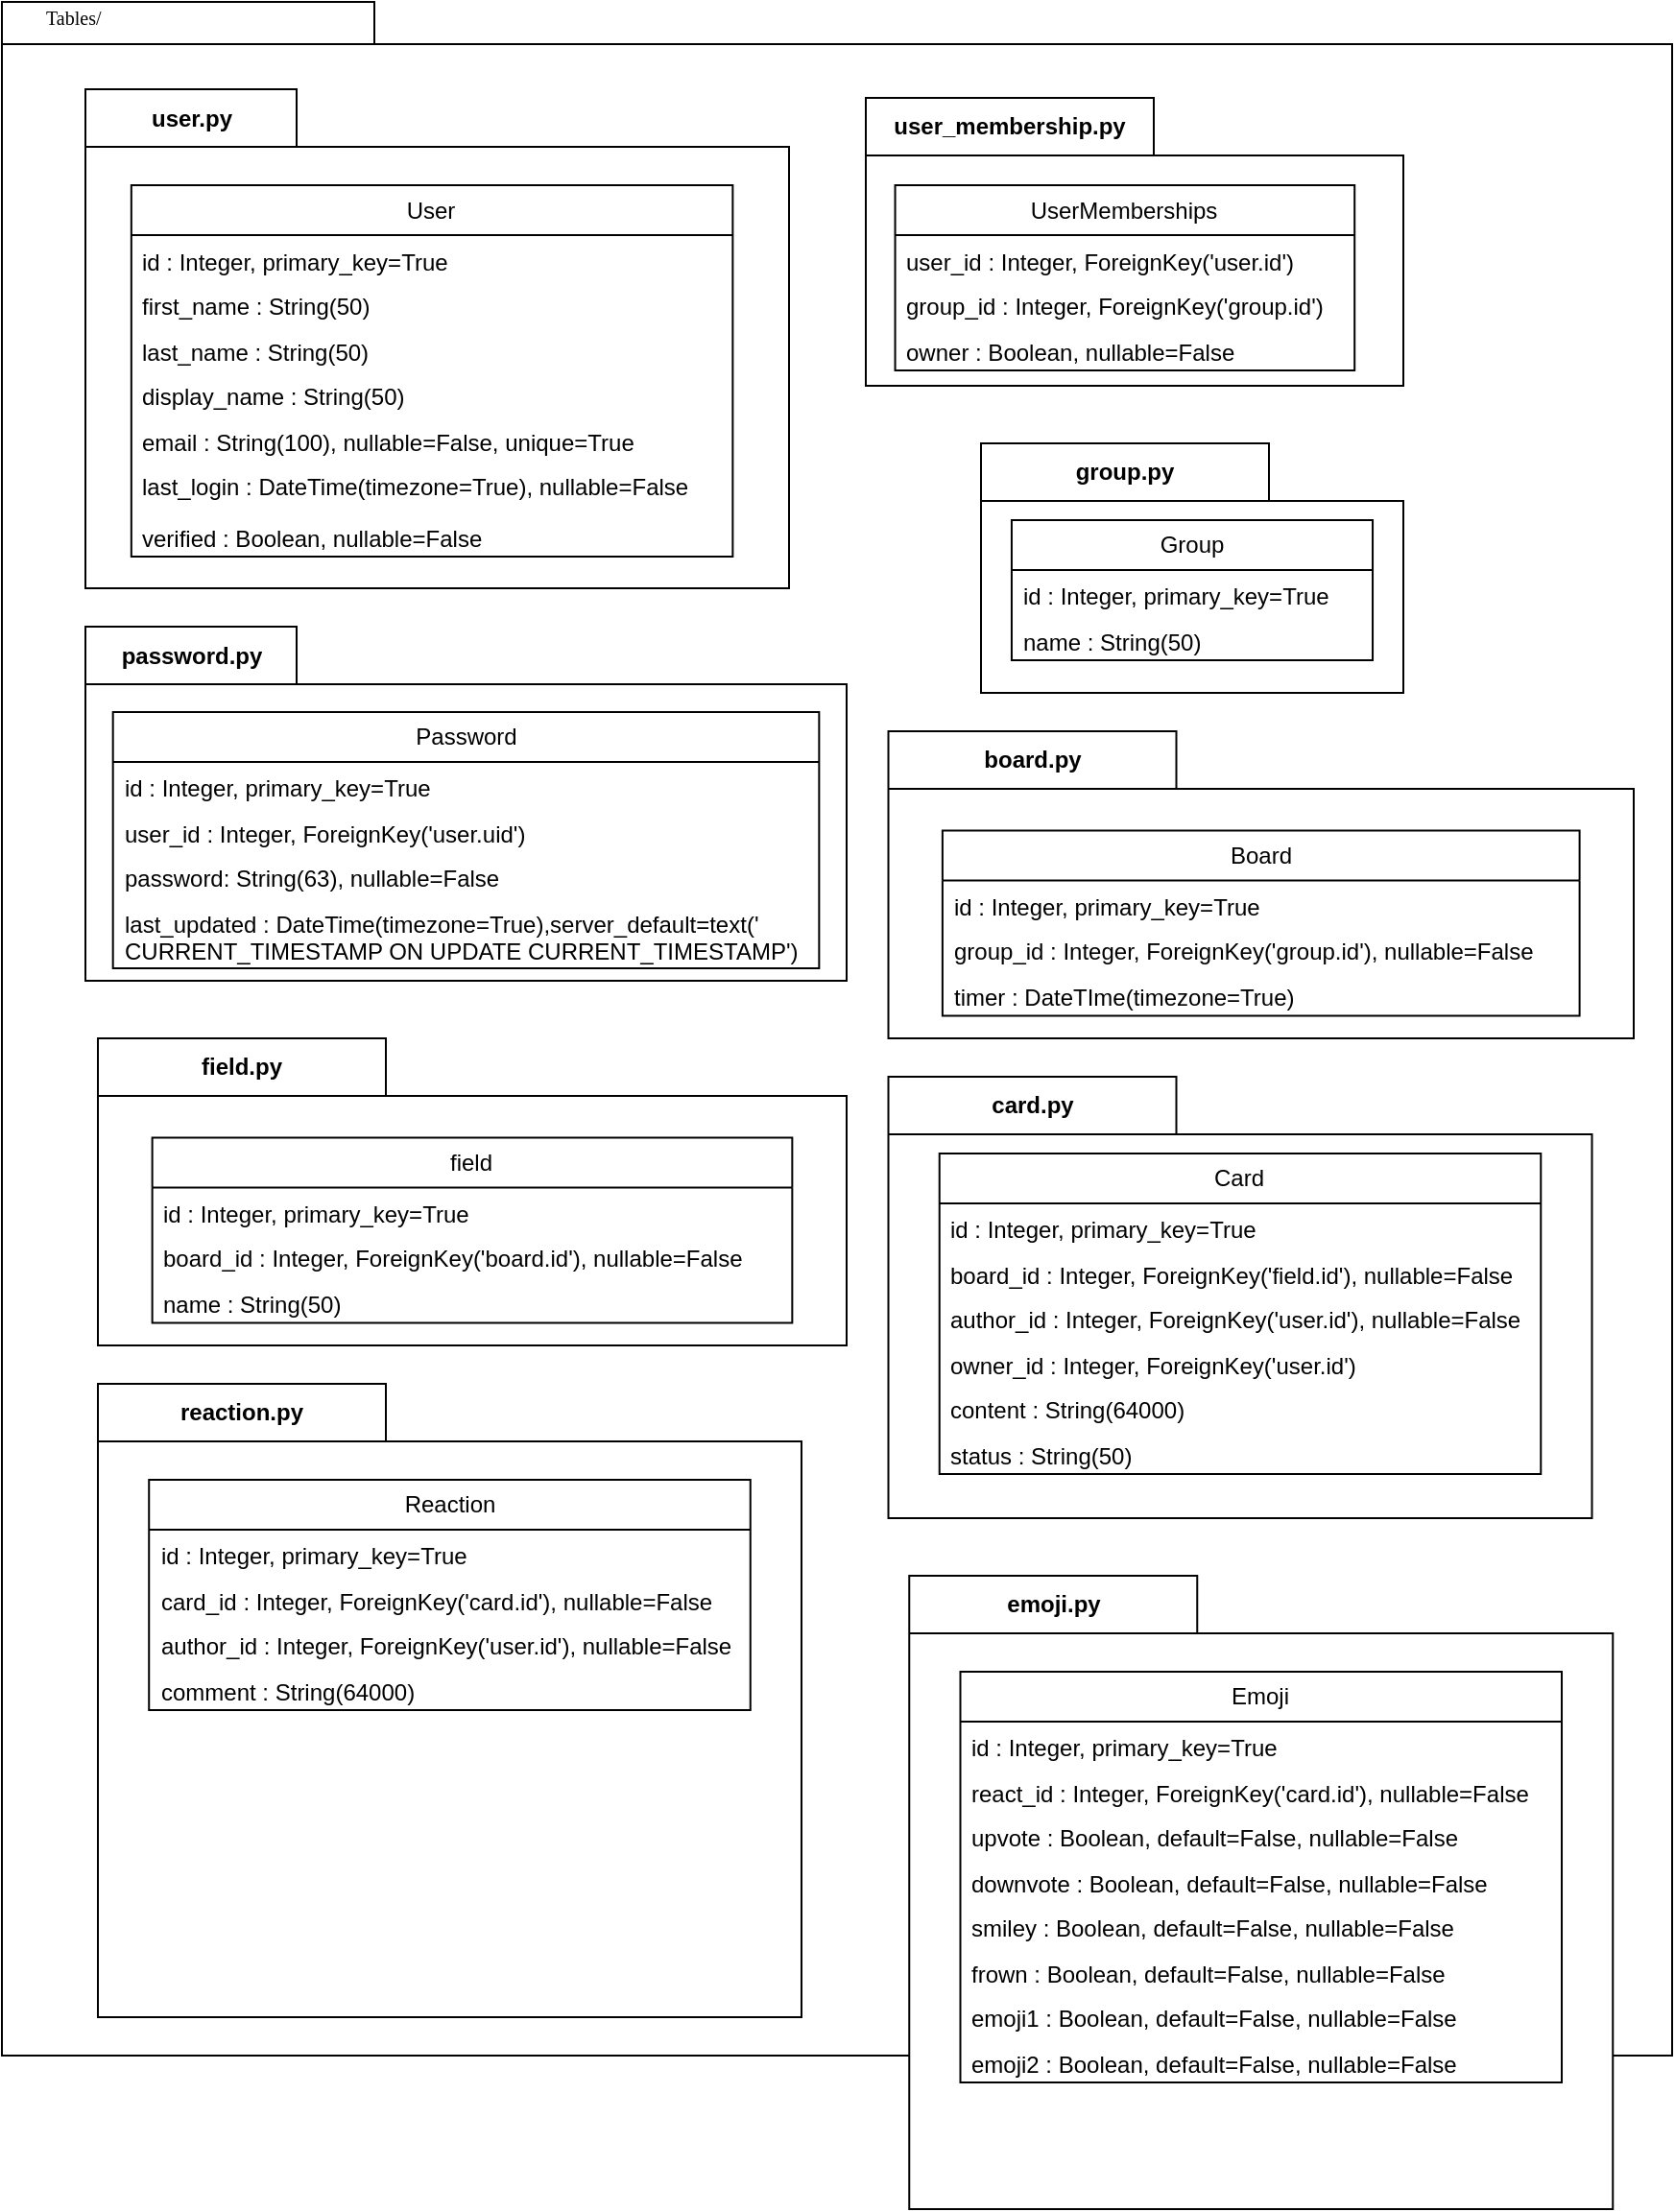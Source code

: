 <mxfile version="23.1.1" type="github">
  <diagram name="Page-1" id="b5b7bab2-c9e2-2cf4-8b2a-24fd1a2a6d21">
    <mxGraphModel dx="3466" dy="540" grid="1" gridSize="10" guides="1" tooltips="1" connect="1" arrows="1" fold="1" page="1" pageScale="1" pageWidth="827" pageHeight="1169" background="none" math="0" shadow="0">
      <root>
        <mxCell id="0" />
        <mxCell id="1" parent="0" />
        <mxCell id="oABOveACmjRv8DOEJNGW-1" value="" style="shape=folder;fontStyle=1;spacingTop=10;tabWidth=194;tabHeight=22;tabPosition=left;html=1;rounded=0;shadow=0;comic=0;labelBackgroundColor=none;strokeWidth=1;fillColor=none;fontFamily=Verdana;fontSize=10;align=center;" parent="1" vertex="1">
          <mxGeometry x="-2470" y="60" width="870" height="1070" as="geometry" />
        </mxCell>
        <mxCell id="oABOveACmjRv8DOEJNGW-2" value="Tables/" style="text;html=1;align=left;verticalAlign=top;spacingTop=-4;fontSize=10;fontFamily=Verdana" parent="1" vertex="1">
          <mxGeometry x="-2449" y="60" width="130" height="20" as="geometry" />
        </mxCell>
        <mxCell id="oABOveACmjRv8DOEJNGW-3" value="user.py" style="shape=folder;fontStyle=1;tabWidth=110;tabHeight=30;tabPosition=left;html=1;boundedLbl=1;labelInHeader=1;container=1;collapsible=0;whiteSpace=wrap;" parent="1" vertex="1">
          <mxGeometry x="-2426.5" y="105.5" width="366.5" height="260" as="geometry" />
        </mxCell>
        <mxCell id="oABOveACmjRv8DOEJNGW-4" value="" style="html=1;strokeColor=none;resizeWidth=1;resizeHeight=1;fillColor=none;part=1;connectable=0;allowArrows=0;deletable=0;whiteSpace=wrap;" parent="oABOveACmjRv8DOEJNGW-3" vertex="1">
          <mxGeometry width="366.5" height="143" relative="1" as="geometry">
            <mxPoint y="30" as="offset" />
          </mxGeometry>
        </mxCell>
        <mxCell id="oABOveACmjRv8DOEJNGW-5" value="User" style="swimlane;fontStyle=0;childLayout=stackLayout;horizontal=1;startSize=26;fillColor=none;horizontalStack=0;resizeParent=1;resizeParentMax=0;resizeLast=0;collapsible=1;marginBottom=0;whiteSpace=wrap;html=1;" parent="oABOveACmjRv8DOEJNGW-3" vertex="1">
          <mxGeometry x="23.915" y="50" width="313.265" height="193.5" as="geometry">
            <mxRectangle x="30" y="66.671" width="70" height="30" as="alternateBounds" />
          </mxGeometry>
        </mxCell>
        <mxCell id="oABOveACmjRv8DOEJNGW-6" value="id : Integer, primary_key=True" style="text;strokeColor=none;fillColor=none;align=left;verticalAlign=top;spacingLeft=4;spacingRight=4;overflow=hidden;rotatable=0;points=[[0,0.5],[1,0.5]];portConstraint=eastwest;whiteSpace=wrap;html=1;" parent="oABOveACmjRv8DOEJNGW-5" vertex="1">
          <mxGeometry y="26" width="313.265" height="23.5" as="geometry" />
        </mxCell>
        <mxCell id="oABOveACmjRv8DOEJNGW-7" value="first_name : String(50)" style="text;strokeColor=none;fillColor=none;align=left;verticalAlign=top;spacingLeft=4;spacingRight=4;overflow=hidden;rotatable=0;points=[[0,0.5],[1,0.5]];portConstraint=eastwest;whiteSpace=wrap;html=1;" parent="oABOveACmjRv8DOEJNGW-5" vertex="1">
          <mxGeometry y="49.5" width="313.265" height="23.5" as="geometry" />
        </mxCell>
        <mxCell id="oABOveACmjRv8DOEJNGW-8" value="last_name : String(50)" style="text;strokeColor=none;fillColor=none;align=left;verticalAlign=top;spacingLeft=4;spacingRight=4;overflow=hidden;rotatable=0;points=[[0,0.5],[1,0.5]];portConstraint=eastwest;whiteSpace=wrap;html=1;" parent="oABOveACmjRv8DOEJNGW-5" vertex="1">
          <mxGeometry y="73" width="313.265" height="23.5" as="geometry" />
        </mxCell>
        <mxCell id="oABOveACmjRv8DOEJNGW-9" value="display_name : String(50)" style="text;strokeColor=none;fillColor=none;align=left;verticalAlign=top;spacingLeft=4;spacingRight=4;overflow=hidden;rotatable=0;points=[[0,0.5],[1,0.5]];portConstraint=eastwest;whiteSpace=wrap;html=1;" parent="oABOveACmjRv8DOEJNGW-5" vertex="1">
          <mxGeometry y="96.5" width="313.265" height="23.5" as="geometry" />
        </mxCell>
        <mxCell id="W8n6qhtvVjuEU07JGuD6-1" value="email : String(100), nullable=False, unique=True" style="text;strokeColor=none;fillColor=none;align=left;verticalAlign=top;spacingLeft=4;spacingRight=4;overflow=hidden;rotatable=0;points=[[0,0.5],[1,0.5]];portConstraint=eastwest;whiteSpace=wrap;html=1;" parent="oABOveACmjRv8DOEJNGW-5" vertex="1">
          <mxGeometry y="120" width="313.265" height="23.5" as="geometry" />
        </mxCell>
        <mxCell id="W8n6qhtvVjuEU07JGuD6-3" value="last_login : DateTime(timezone=True), nullable=False" style="text;strokeColor=none;fillColor=none;align=left;verticalAlign=top;spacingLeft=4;spacingRight=4;overflow=hidden;rotatable=0;points=[[0,0.5],[1,0.5]];portConstraint=eastwest;whiteSpace=wrap;html=1;" parent="oABOveACmjRv8DOEJNGW-5" vertex="1">
          <mxGeometry y="143.5" width="313.265" height="26.5" as="geometry" />
        </mxCell>
        <mxCell id="W8n6qhtvVjuEU07JGuD6-2" value="verified : Boolean, nullable=False" style="text;strokeColor=none;fillColor=none;align=left;verticalAlign=top;spacingLeft=4;spacingRight=4;overflow=hidden;rotatable=0;points=[[0,0.5],[1,0.5]];portConstraint=eastwest;whiteSpace=wrap;html=1;" parent="oABOveACmjRv8DOEJNGW-5" vertex="1">
          <mxGeometry y="170" width="313.265" height="23.5" as="geometry" />
        </mxCell>
        <mxCell id="oABOveACmjRv8DOEJNGW-14" value="password.py" style="shape=folder;fontStyle=1;tabWidth=110;tabHeight=30;tabPosition=left;html=1;boundedLbl=1;labelInHeader=1;container=1;collapsible=0;whiteSpace=wrap;" parent="1" vertex="1">
          <mxGeometry x="-2426.5" y="385.5" width="396.5" height="184.5" as="geometry" />
        </mxCell>
        <mxCell id="oABOveACmjRv8DOEJNGW-15" value="" style="html=1;strokeColor=none;resizeWidth=1;resizeHeight=1;fillColor=none;part=1;connectable=0;allowArrows=0;deletable=0;whiteSpace=wrap;" parent="oABOveACmjRv8DOEJNGW-14" vertex="1">
          <mxGeometry width="396.5" height="98.603" relative="1" as="geometry">
            <mxPoint y="30" as="offset" />
          </mxGeometry>
        </mxCell>
        <mxCell id="oABOveACmjRv8DOEJNGW-16" value="Password" style="swimlane;fontStyle=0;childLayout=stackLayout;horizontal=1;startSize=26;fillColor=none;horizontalStack=0;resizeParent=1;resizeParentMax=0;resizeLast=0;collapsible=1;marginBottom=0;whiteSpace=wrap;html=1;" parent="oABOveACmjRv8DOEJNGW-14" vertex="1">
          <mxGeometry x="14.34" y="44.5" width="367.83" height="133.5" as="geometry">
            <mxRectangle x="30" y="66.671" width="70" height="30" as="alternateBounds" />
          </mxGeometry>
        </mxCell>
        <mxCell id="oABOveACmjRv8DOEJNGW-17" value="id : Integer, primary_key=True" style="text;strokeColor=none;fillColor=none;align=left;verticalAlign=top;spacingLeft=4;spacingRight=4;overflow=hidden;rotatable=0;points=[[0,0.5],[1,0.5]];portConstraint=eastwest;whiteSpace=wrap;html=1;" parent="oABOveACmjRv8DOEJNGW-16" vertex="1">
          <mxGeometry y="26" width="367.83" height="23.5" as="geometry" />
        </mxCell>
        <mxCell id="W8n6qhtvVjuEU07JGuD6-12" value="user_id : Integer,&amp;nbsp;ForeignKey(&#39;user.uid&#39;)" style="text;strokeColor=none;fillColor=none;align=left;verticalAlign=top;spacingLeft=4;spacingRight=4;overflow=hidden;rotatable=0;points=[[0,0.5],[1,0.5]];portConstraint=eastwest;whiteSpace=wrap;html=1;" parent="oABOveACmjRv8DOEJNGW-16" vertex="1">
          <mxGeometry y="49.5" width="367.83" height="23.5" as="geometry" />
        </mxCell>
        <mxCell id="oABOveACmjRv8DOEJNGW-18" value="password: String(63), nullable=False" style="text;strokeColor=none;fillColor=none;align=left;verticalAlign=top;spacingLeft=4;spacingRight=4;overflow=hidden;rotatable=0;points=[[0,0.5],[1,0.5]];portConstraint=eastwest;whiteSpace=wrap;html=1;" parent="oABOveACmjRv8DOEJNGW-16" vertex="1">
          <mxGeometry y="73" width="367.83" height="23.5" as="geometry" />
        </mxCell>
        <mxCell id="oABOveACmjRv8DOEJNGW-19" value="last_updated : DateTime(timezone=True),server_default=text(&#39;&lt;br&gt;CURRENT_TIMESTAMP ON UPDATE CURRENT_TIMESTAMP&#39;)" style="text;strokeColor=none;fillColor=none;align=left;verticalAlign=top;spacingLeft=4;spacingRight=4;overflow=hidden;rotatable=0;points=[[0,0.5],[1,0.5]];portConstraint=eastwest;whiteSpace=wrap;html=1;" parent="oABOveACmjRv8DOEJNGW-16" vertex="1">
          <mxGeometry y="96.5" width="367.83" height="37" as="geometry" />
        </mxCell>
        <mxCell id="W8n6qhtvVjuEU07JGuD6-13" value="user_membership.py" style="shape=folder;fontStyle=1;tabWidth=150;tabHeight=30;tabPosition=left;html=1;boundedLbl=1;labelInHeader=1;container=1;collapsible=0;whiteSpace=wrap;" parent="1" vertex="1">
          <mxGeometry x="-2020" y="110" width="280" height="150" as="geometry" />
        </mxCell>
        <mxCell id="W8n6qhtvVjuEU07JGuD6-14" value="" style="html=1;strokeColor=none;resizeWidth=1;resizeHeight=1;fillColor=none;part=1;connectable=0;allowArrows=0;deletable=0;whiteSpace=wrap;" parent="W8n6qhtvVjuEU07JGuD6-13" vertex="1">
          <mxGeometry width="280.0" height="82.5" relative="1" as="geometry">
            <mxPoint y="30" as="offset" />
          </mxGeometry>
        </mxCell>
        <mxCell id="W8n6qhtvVjuEU07JGuD6-15" value="UserMemberships" style="swimlane;fontStyle=0;childLayout=stackLayout;horizontal=1;startSize=26;fillColor=none;horizontalStack=0;resizeParent=1;resizeParentMax=0;resizeLast=0;collapsible=1;marginBottom=0;whiteSpace=wrap;html=1;" parent="W8n6qhtvVjuEU07JGuD6-13" vertex="1">
          <mxGeometry x="15.276" y="45.5" width="239.329" height="96.5" as="geometry">
            <mxRectangle x="30" y="66.671" width="70" height="30" as="alternateBounds" />
          </mxGeometry>
        </mxCell>
        <mxCell id="W8n6qhtvVjuEU07JGuD6-16" value="user_id : Integer, ForeignKey(&#39;user.id&#39;)" style="text;strokeColor=none;fillColor=none;align=left;verticalAlign=top;spacingLeft=4;spacingRight=4;overflow=hidden;rotatable=0;points=[[0,0.5],[1,0.5]];portConstraint=eastwest;whiteSpace=wrap;html=1;" parent="W8n6qhtvVjuEU07JGuD6-15" vertex="1">
          <mxGeometry y="26" width="239.329" height="23.5" as="geometry" />
        </mxCell>
        <mxCell id="W8n6qhtvVjuEU07JGuD6-17" value="group_id : Integer, ForeignKey(&#39;group.id&#39;)" style="text;strokeColor=none;fillColor=none;align=left;verticalAlign=top;spacingLeft=4;spacingRight=4;overflow=hidden;rotatable=0;points=[[0,0.5],[1,0.5]];portConstraint=eastwest;whiteSpace=wrap;html=1;" parent="W8n6qhtvVjuEU07JGuD6-15" vertex="1">
          <mxGeometry y="49.5" width="239.329" height="23.5" as="geometry" />
        </mxCell>
        <mxCell id="W8n6qhtvVjuEU07JGuD6-22" value="owner : Boolean, nullable=False" style="text;strokeColor=none;fillColor=none;align=left;verticalAlign=top;spacingLeft=4;spacingRight=4;overflow=hidden;rotatable=0;points=[[0,0.5],[1,0.5]];portConstraint=eastwest;whiteSpace=wrap;html=1;" parent="W8n6qhtvVjuEU07JGuD6-15" vertex="1">
          <mxGeometry y="73" width="239.329" height="23.5" as="geometry" />
        </mxCell>
        <mxCell id="W8n6qhtvVjuEU07JGuD6-23" value="group.py" style="shape=folder;fontStyle=1;tabWidth=150;tabHeight=30;tabPosition=left;html=1;boundedLbl=1;labelInHeader=1;container=1;collapsible=0;whiteSpace=wrap;" parent="1" vertex="1">
          <mxGeometry x="-1960" y="290" width="220" height="130" as="geometry" />
        </mxCell>
        <mxCell id="W8n6qhtvVjuEU07JGuD6-24" value="" style="html=1;strokeColor=none;resizeWidth=1;resizeHeight=1;fillColor=none;part=1;connectable=0;allowArrows=0;deletable=0;whiteSpace=wrap;" parent="W8n6qhtvVjuEU07JGuD6-23" vertex="1">
          <mxGeometry width="220.0" height="71.5" relative="1" as="geometry">
            <mxPoint y="30" as="offset" />
          </mxGeometry>
        </mxCell>
        <mxCell id="W8n6qhtvVjuEU07JGuD6-25" value="Group" style="swimlane;fontStyle=0;childLayout=stackLayout;horizontal=1;startSize=26;fillColor=none;horizontalStack=0;resizeParent=1;resizeParentMax=0;resizeLast=0;collapsible=1;marginBottom=0;whiteSpace=wrap;html=1;" parent="W8n6qhtvVjuEU07JGuD6-23" vertex="1">
          <mxGeometry x="15.976" y="40" width="188.044" height="73" as="geometry">
            <mxRectangle x="30" y="66.671" width="70" height="30" as="alternateBounds" />
          </mxGeometry>
        </mxCell>
        <mxCell id="W8n6qhtvVjuEU07JGuD6-27" value="id : Integer, primary_key=True" style="text;strokeColor=none;fillColor=none;align=left;verticalAlign=top;spacingLeft=4;spacingRight=4;overflow=hidden;rotatable=0;points=[[0,0.5],[1,0.5]];portConstraint=eastwest;whiteSpace=wrap;html=1;" parent="W8n6qhtvVjuEU07JGuD6-25" vertex="1">
          <mxGeometry y="26" width="188.044" height="23.5" as="geometry" />
        </mxCell>
        <mxCell id="W8n6qhtvVjuEU07JGuD6-28" value="name : String(50)" style="text;strokeColor=none;fillColor=none;align=left;verticalAlign=top;spacingLeft=4;spacingRight=4;overflow=hidden;rotatable=0;points=[[0,0.5],[1,0.5]];portConstraint=eastwest;whiteSpace=wrap;html=1;" parent="W8n6qhtvVjuEU07JGuD6-25" vertex="1">
          <mxGeometry y="49.5" width="188.044" height="23.5" as="geometry" />
        </mxCell>
        <mxCell id="W8n6qhtvVjuEU07JGuD6-29" value="board.py" style="shape=folder;fontStyle=1;tabWidth=150;tabHeight=30;tabPosition=left;html=1;boundedLbl=1;labelInHeader=1;container=1;collapsible=0;whiteSpace=wrap;" parent="1" vertex="1">
          <mxGeometry x="-2008.25" y="440" width="388.25" height="160" as="geometry" />
        </mxCell>
        <mxCell id="W8n6qhtvVjuEU07JGuD6-30" value="" style="html=1;strokeColor=none;resizeWidth=1;resizeHeight=1;fillColor=none;part=1;connectable=0;allowArrows=0;deletable=0;whiteSpace=wrap;" parent="W8n6qhtvVjuEU07JGuD6-29" vertex="1">
          <mxGeometry width="388.25" height="88.0" relative="1" as="geometry">
            <mxPoint y="30" as="offset" />
          </mxGeometry>
        </mxCell>
        <mxCell id="W8n6qhtvVjuEU07JGuD6-31" value="Board" style="swimlane;fontStyle=0;childLayout=stackLayout;horizontal=1;startSize=26;fillColor=none;horizontalStack=0;resizeParent=1;resizeParentMax=0;resizeLast=0;collapsible=1;marginBottom=0;whiteSpace=wrap;html=1;" parent="W8n6qhtvVjuEU07JGuD6-29" vertex="1">
          <mxGeometry x="28.195" y="51.75" width="331.856" height="96.5" as="geometry">
            <mxRectangle x="30" y="66.671" width="70" height="30" as="alternateBounds" />
          </mxGeometry>
        </mxCell>
        <mxCell id="W8n6qhtvVjuEU07JGuD6-32" value="id : Integer, primary_key=True" style="text;strokeColor=none;fillColor=none;align=left;verticalAlign=top;spacingLeft=4;spacingRight=4;overflow=hidden;rotatable=0;points=[[0,0.5],[1,0.5]];portConstraint=eastwest;whiteSpace=wrap;html=1;" parent="W8n6qhtvVjuEU07JGuD6-31" vertex="1">
          <mxGeometry y="26" width="331.856" height="23.5" as="geometry" />
        </mxCell>
        <mxCell id="W8n6qhtvVjuEU07JGuD6-34" value="group_id : Integer, ForeignKey(&#39;group.id&#39;), nullable=False" style="text;strokeColor=none;fillColor=none;align=left;verticalAlign=top;spacingLeft=4;spacingRight=4;overflow=hidden;rotatable=0;points=[[0,0.5],[1,0.5]];portConstraint=eastwest;whiteSpace=wrap;html=1;" parent="W8n6qhtvVjuEU07JGuD6-31" vertex="1">
          <mxGeometry y="49.5" width="331.856" height="23.5" as="geometry" />
        </mxCell>
        <mxCell id="W8n6qhtvVjuEU07JGuD6-33" value="timer : DateTIme(timezone=True)" style="text;strokeColor=none;fillColor=none;align=left;verticalAlign=top;spacingLeft=4;spacingRight=4;overflow=hidden;rotatable=0;points=[[0,0.5],[1,0.5]];portConstraint=eastwest;whiteSpace=wrap;html=1;" parent="W8n6qhtvVjuEU07JGuD6-31" vertex="1">
          <mxGeometry y="73" width="331.856" height="23.5" as="geometry" />
        </mxCell>
        <mxCell id="W8n6qhtvVjuEU07JGuD6-35" value="field.py" style="shape=folder;fontStyle=1;tabWidth=150;tabHeight=30;tabPosition=left;html=1;boundedLbl=1;labelInHeader=1;container=1;collapsible=0;whiteSpace=wrap;" parent="1" vertex="1">
          <mxGeometry x="-2420" y="600" width="390" height="160" as="geometry" />
        </mxCell>
        <mxCell id="W8n6qhtvVjuEU07JGuD6-36" value="" style="html=1;strokeColor=none;resizeWidth=1;resizeHeight=1;fillColor=none;part=1;connectable=0;allowArrows=0;deletable=0;whiteSpace=wrap;" parent="W8n6qhtvVjuEU07JGuD6-35" vertex="1">
          <mxGeometry width="390.0" height="88.0" relative="1" as="geometry">
            <mxPoint y="30" as="offset" />
          </mxGeometry>
        </mxCell>
        <mxCell id="W8n6qhtvVjuEU07JGuD6-37" value="field" style="swimlane;fontStyle=0;childLayout=stackLayout;horizontal=1;startSize=26;fillColor=none;horizontalStack=0;resizeParent=1;resizeParentMax=0;resizeLast=0;collapsible=1;marginBottom=0;whiteSpace=wrap;html=1;" parent="W8n6qhtvVjuEU07JGuD6-35" vertex="1">
          <mxGeometry x="28.322" y="51.75" width="333.351" height="96.5" as="geometry">
            <mxRectangle x="30" y="66.671" width="70" height="30" as="alternateBounds" />
          </mxGeometry>
        </mxCell>
        <mxCell id="W8n6qhtvVjuEU07JGuD6-38" value="id : Integer, primary_key=True" style="text;strokeColor=none;fillColor=none;align=left;verticalAlign=top;spacingLeft=4;spacingRight=4;overflow=hidden;rotatable=0;points=[[0,0.5],[1,0.5]];portConstraint=eastwest;whiteSpace=wrap;html=1;" parent="W8n6qhtvVjuEU07JGuD6-37" vertex="1">
          <mxGeometry y="26" width="333.351" height="23.5" as="geometry" />
        </mxCell>
        <mxCell id="W8n6qhtvVjuEU07JGuD6-39" value="board_id : Integer, ForeignKey(&#39;board.id&#39;), nullable=False" style="text;strokeColor=none;fillColor=none;align=left;verticalAlign=top;spacingLeft=4;spacingRight=4;overflow=hidden;rotatable=0;points=[[0,0.5],[1,0.5]];portConstraint=eastwest;whiteSpace=wrap;html=1;" parent="W8n6qhtvVjuEU07JGuD6-37" vertex="1">
          <mxGeometry y="49.5" width="333.351" height="23.5" as="geometry" />
        </mxCell>
        <mxCell id="W8n6qhtvVjuEU07JGuD6-41" value="name : String(50)" style="text;strokeColor=none;fillColor=none;align=left;verticalAlign=top;spacingLeft=4;spacingRight=4;overflow=hidden;rotatable=0;points=[[0,0.5],[1,0.5]];portConstraint=eastwest;whiteSpace=wrap;html=1;" parent="W8n6qhtvVjuEU07JGuD6-37" vertex="1">
          <mxGeometry y="73" width="333.351" height="23.5" as="geometry" />
        </mxCell>
        <mxCell id="W8n6qhtvVjuEU07JGuD6-42" value="card.py" style="shape=folder;fontStyle=1;tabWidth=150;tabHeight=30;tabPosition=left;html=1;boundedLbl=1;labelInHeader=1;container=1;collapsible=0;whiteSpace=wrap;" parent="1" vertex="1">
          <mxGeometry x="-2008.25" y="620" width="366.5" height="230" as="geometry" />
        </mxCell>
        <mxCell id="W8n6qhtvVjuEU07JGuD6-43" value="" style="html=1;strokeColor=none;resizeWidth=1;resizeHeight=1;fillColor=none;part=1;connectable=0;allowArrows=0;deletable=0;whiteSpace=wrap;" parent="W8n6qhtvVjuEU07JGuD6-42" vertex="1">
          <mxGeometry width="366.5" height="126.5" relative="1" as="geometry">
            <mxPoint y="30" as="offset" />
          </mxGeometry>
        </mxCell>
        <mxCell id="W8n6qhtvVjuEU07JGuD6-44" value="Card" style="swimlane;fontStyle=0;childLayout=stackLayout;horizontal=1;startSize=26;fillColor=none;horizontalStack=0;resizeParent=1;resizeParentMax=0;resizeLast=0;collapsible=1;marginBottom=0;whiteSpace=wrap;html=1;" parent="W8n6qhtvVjuEU07JGuD6-42" vertex="1">
          <mxGeometry x="26.615" y="40" width="313.265" height="167" as="geometry">
            <mxRectangle x="30" y="66.671" width="70" height="30" as="alternateBounds" />
          </mxGeometry>
        </mxCell>
        <mxCell id="W8n6qhtvVjuEU07JGuD6-45" value="id : Integer, primary_key=True" style="text;strokeColor=none;fillColor=none;align=left;verticalAlign=top;spacingLeft=4;spacingRight=4;overflow=hidden;rotatable=0;points=[[0,0.5],[1,0.5]];portConstraint=eastwest;whiteSpace=wrap;html=1;" parent="W8n6qhtvVjuEU07JGuD6-44" vertex="1">
          <mxGeometry y="26" width="313.265" height="23.5" as="geometry" />
        </mxCell>
        <mxCell id="W8n6qhtvVjuEU07JGuD6-46" value="board_id : Integer, ForeignKey(&#39;field.id&#39;), nullable=False" style="text;strokeColor=none;fillColor=none;align=left;verticalAlign=top;spacingLeft=4;spacingRight=4;overflow=hidden;rotatable=0;points=[[0,0.5],[1,0.5]];portConstraint=eastwest;whiteSpace=wrap;html=1;" parent="W8n6qhtvVjuEU07JGuD6-44" vertex="1">
          <mxGeometry y="49.5" width="313.265" height="23.5" as="geometry" />
        </mxCell>
        <mxCell id="W8n6qhtvVjuEU07JGuD6-47" value="author_id : Integer, ForeignKey(&#39;user.id&#39;), nullable=False" style="text;strokeColor=none;fillColor=none;align=left;verticalAlign=top;spacingLeft=4;spacingRight=4;overflow=hidden;rotatable=0;points=[[0,0.5],[1,0.5]];portConstraint=eastwest;whiteSpace=wrap;html=1;" parent="W8n6qhtvVjuEU07JGuD6-44" vertex="1">
          <mxGeometry y="73" width="313.265" height="23.5" as="geometry" />
        </mxCell>
        <mxCell id="W8n6qhtvVjuEU07JGuD6-49" value="owner_id : Integer, ForeignKey(&#39;user.id&#39;)" style="text;strokeColor=none;fillColor=none;align=left;verticalAlign=top;spacingLeft=4;spacingRight=4;overflow=hidden;rotatable=0;points=[[0,0.5],[1,0.5]];portConstraint=eastwest;whiteSpace=wrap;html=1;" parent="W8n6qhtvVjuEU07JGuD6-44" vertex="1">
          <mxGeometry y="96.5" width="313.265" height="23.5" as="geometry" />
        </mxCell>
        <mxCell id="W8n6qhtvVjuEU07JGuD6-50" value="content : String(64000)" style="text;strokeColor=none;fillColor=none;align=left;verticalAlign=top;spacingLeft=4;spacingRight=4;overflow=hidden;rotatable=0;points=[[0,0.5],[1,0.5]];portConstraint=eastwest;whiteSpace=wrap;html=1;" parent="W8n6qhtvVjuEU07JGuD6-44" vertex="1">
          <mxGeometry y="120" width="313.265" height="23.5" as="geometry" />
        </mxCell>
        <mxCell id="W8n6qhtvVjuEU07JGuD6-51" value="status : String(50)" style="text;strokeColor=none;fillColor=none;align=left;verticalAlign=top;spacingLeft=4;spacingRight=4;overflow=hidden;rotatable=0;points=[[0,0.5],[1,0.5]];portConstraint=eastwest;whiteSpace=wrap;html=1;" parent="W8n6qhtvVjuEU07JGuD6-44" vertex="1">
          <mxGeometry y="143.5" width="313.265" height="23.5" as="geometry" />
        </mxCell>
        <mxCell id="W8n6qhtvVjuEU07JGuD6-52" value="reaction.py" style="shape=folder;fontStyle=1;tabWidth=150;tabHeight=30;tabPosition=left;html=1;boundedLbl=1;labelInHeader=1;container=1;collapsible=0;whiteSpace=wrap;" parent="1" vertex="1">
          <mxGeometry x="-2420" y="780" width="366.5" height="330" as="geometry" />
        </mxCell>
        <mxCell id="W8n6qhtvVjuEU07JGuD6-53" value="" style="html=1;strokeColor=none;resizeWidth=1;resizeHeight=1;fillColor=none;part=1;connectable=0;allowArrows=0;deletable=0;whiteSpace=wrap;" parent="W8n6qhtvVjuEU07JGuD6-52" vertex="1">
          <mxGeometry width="366.5" height="181.5" relative="1" as="geometry">
            <mxPoint y="30" as="offset" />
          </mxGeometry>
        </mxCell>
        <mxCell id="W8n6qhtvVjuEU07JGuD6-54" value="Reaction" style="swimlane;fontStyle=0;childLayout=stackLayout;horizontal=1;startSize=26;fillColor=none;horizontalStack=0;resizeParent=1;resizeParentMax=0;resizeLast=0;collapsible=1;marginBottom=0;whiteSpace=wrap;html=1;" parent="W8n6qhtvVjuEU07JGuD6-52" vertex="1">
          <mxGeometry x="26.615" y="50" width="313.265" height="120" as="geometry">
            <mxRectangle x="30" y="66.671" width="70" height="30" as="alternateBounds" />
          </mxGeometry>
        </mxCell>
        <mxCell id="W8n6qhtvVjuEU07JGuD6-55" value="id : Integer, primary_key=True" style="text;strokeColor=none;fillColor=none;align=left;verticalAlign=top;spacingLeft=4;spacingRight=4;overflow=hidden;rotatable=0;points=[[0,0.5],[1,0.5]];portConstraint=eastwest;whiteSpace=wrap;html=1;" parent="W8n6qhtvVjuEU07JGuD6-54" vertex="1">
          <mxGeometry y="26" width="313.265" height="23.5" as="geometry" />
        </mxCell>
        <mxCell id="W8n6qhtvVjuEU07JGuD6-56" value="card_id : Integer, ForeignKey(&#39;card.id&#39;), nullable=False" style="text;strokeColor=none;fillColor=none;align=left;verticalAlign=top;spacingLeft=4;spacingRight=4;overflow=hidden;rotatable=0;points=[[0,0.5],[1,0.5]];portConstraint=eastwest;whiteSpace=wrap;html=1;" parent="W8n6qhtvVjuEU07JGuD6-54" vertex="1">
          <mxGeometry y="49.5" width="313.265" height="23.5" as="geometry" />
        </mxCell>
        <mxCell id="W8n6qhtvVjuEU07JGuD6-57" value="author_id : Integer, ForeignKey(&#39;user.id&#39;), nullable=False" style="text;strokeColor=none;fillColor=none;align=left;verticalAlign=top;spacingLeft=4;spacingRight=4;overflow=hidden;rotatable=0;points=[[0,0.5],[1,0.5]];portConstraint=eastwest;whiteSpace=wrap;html=1;" parent="W8n6qhtvVjuEU07JGuD6-54" vertex="1">
          <mxGeometry y="73" width="313.265" height="23.5" as="geometry" />
        </mxCell>
        <mxCell id="W8n6qhtvVjuEU07JGuD6-58" value="comment : String(64000)" style="text;strokeColor=none;fillColor=none;align=left;verticalAlign=top;spacingLeft=4;spacingRight=4;overflow=hidden;rotatable=0;points=[[0,0.5],[1,0.5]];portConstraint=eastwest;whiteSpace=wrap;html=1;" parent="W8n6qhtvVjuEU07JGuD6-54" vertex="1">
          <mxGeometry y="96.5" width="313.265" height="23.5" as="geometry" />
        </mxCell>
        <mxCell id="8Om1DJb0YlR_0cWHdXLa-14" value="emoji.py" style="shape=folder;fontStyle=1;tabWidth=150;tabHeight=30;tabPosition=left;html=1;boundedLbl=1;labelInHeader=1;container=1;collapsible=0;whiteSpace=wrap;" parent="1" vertex="1">
          <mxGeometry x="-1997.37" y="880" width="366.5" height="330" as="geometry" />
        </mxCell>
        <mxCell id="8Om1DJb0YlR_0cWHdXLa-15" value="" style="html=1;strokeColor=none;resizeWidth=1;resizeHeight=1;fillColor=none;part=1;connectable=0;allowArrows=0;deletable=0;whiteSpace=wrap;" parent="8Om1DJb0YlR_0cWHdXLa-14" vertex="1">
          <mxGeometry width="366.5" height="181.5" relative="1" as="geometry">
            <mxPoint y="30" as="offset" />
          </mxGeometry>
        </mxCell>
        <mxCell id="8Om1DJb0YlR_0cWHdXLa-16" value="Emoji" style="swimlane;fontStyle=0;childLayout=stackLayout;horizontal=1;startSize=26;fillColor=none;horizontalStack=0;resizeParent=1;resizeParentMax=0;resizeLast=0;collapsible=1;marginBottom=0;whiteSpace=wrap;html=1;" parent="8Om1DJb0YlR_0cWHdXLa-14" vertex="1">
          <mxGeometry x="26.615" y="50" width="313.265" height="214" as="geometry">
            <mxRectangle x="30" y="66.671" width="70" height="30" as="alternateBounds" />
          </mxGeometry>
        </mxCell>
        <mxCell id="8Om1DJb0YlR_0cWHdXLa-17" value="id : Integer, primary_key=True" style="text;strokeColor=none;fillColor=none;align=left;verticalAlign=top;spacingLeft=4;spacingRight=4;overflow=hidden;rotatable=0;points=[[0,0.5],[1,0.5]];portConstraint=eastwest;whiteSpace=wrap;html=1;" parent="8Om1DJb0YlR_0cWHdXLa-16" vertex="1">
          <mxGeometry y="26" width="313.265" height="23.5" as="geometry" />
        </mxCell>
        <mxCell id="8Om1DJb0YlR_0cWHdXLa-18" value="react_id : Integer, ForeignKey(&#39;card.id&#39;), nullable=False" style="text;strokeColor=none;fillColor=none;align=left;verticalAlign=top;spacingLeft=4;spacingRight=4;overflow=hidden;rotatable=0;points=[[0,0.5],[1,0.5]];portConstraint=eastwest;whiteSpace=wrap;html=1;" parent="8Om1DJb0YlR_0cWHdXLa-16" vertex="1">
          <mxGeometry y="49.5" width="313.265" height="23.5" as="geometry" />
        </mxCell>
        <mxCell id="8Om1DJb0YlR_0cWHdXLa-21" value="upvote : Boolean, default=False, nullable=False" style="text;strokeColor=none;fillColor=none;align=left;verticalAlign=top;spacingLeft=4;spacingRight=4;overflow=hidden;rotatable=0;points=[[0,0.5],[1,0.5]];portConstraint=eastwest;whiteSpace=wrap;html=1;" parent="8Om1DJb0YlR_0cWHdXLa-16" vertex="1">
          <mxGeometry y="73" width="313.265" height="23.5" as="geometry" />
        </mxCell>
        <mxCell id="8Om1DJb0YlR_0cWHdXLa-22" value="downvote : Boolean, default=False, nullable=False" style="text;strokeColor=none;fillColor=none;align=left;verticalAlign=top;spacingLeft=4;spacingRight=4;overflow=hidden;rotatable=0;points=[[0,0.5],[1,0.5]];portConstraint=eastwest;whiteSpace=wrap;html=1;" parent="8Om1DJb0YlR_0cWHdXLa-16" vertex="1">
          <mxGeometry y="96.5" width="313.265" height="23.5" as="geometry" />
        </mxCell>
        <mxCell id="8Om1DJb0YlR_0cWHdXLa-23" value="smiley : Boolean, default=False, nullable=False" style="text;strokeColor=none;fillColor=none;align=left;verticalAlign=top;spacingLeft=4;spacingRight=4;overflow=hidden;rotatable=0;points=[[0,0.5],[1,0.5]];portConstraint=eastwest;whiteSpace=wrap;html=1;" parent="8Om1DJb0YlR_0cWHdXLa-16" vertex="1">
          <mxGeometry y="120" width="313.265" height="23.5" as="geometry" />
        </mxCell>
        <mxCell id="8Om1DJb0YlR_0cWHdXLa-24" value="frown : Boolean, default=False, nullable=False" style="text;strokeColor=none;fillColor=none;align=left;verticalAlign=top;spacingLeft=4;spacingRight=4;overflow=hidden;rotatable=0;points=[[0,0.5],[1,0.5]];portConstraint=eastwest;whiteSpace=wrap;html=1;" parent="8Om1DJb0YlR_0cWHdXLa-16" vertex="1">
          <mxGeometry y="143.5" width="313.265" height="23.5" as="geometry" />
        </mxCell>
        <mxCell id="8Om1DJb0YlR_0cWHdXLa-25" value="emoji1 : Boolean, default=False, nullable=False" style="text;strokeColor=none;fillColor=none;align=left;verticalAlign=top;spacingLeft=4;spacingRight=4;overflow=hidden;rotatable=0;points=[[0,0.5],[1,0.5]];portConstraint=eastwest;whiteSpace=wrap;html=1;" parent="8Om1DJb0YlR_0cWHdXLa-16" vertex="1">
          <mxGeometry y="167" width="313.265" height="23.5" as="geometry" />
        </mxCell>
        <mxCell id="8Om1DJb0YlR_0cWHdXLa-26" value="emoji2 : Boolean, default=False, nullable=False" style="text;strokeColor=none;fillColor=none;align=left;verticalAlign=top;spacingLeft=4;spacingRight=4;overflow=hidden;rotatable=0;points=[[0,0.5],[1,0.5]];portConstraint=eastwest;whiteSpace=wrap;html=1;" parent="8Om1DJb0YlR_0cWHdXLa-16" vertex="1">
          <mxGeometry y="190.5" width="313.265" height="23.5" as="geometry" />
        </mxCell>
      </root>
    </mxGraphModel>
  </diagram>
</mxfile>
